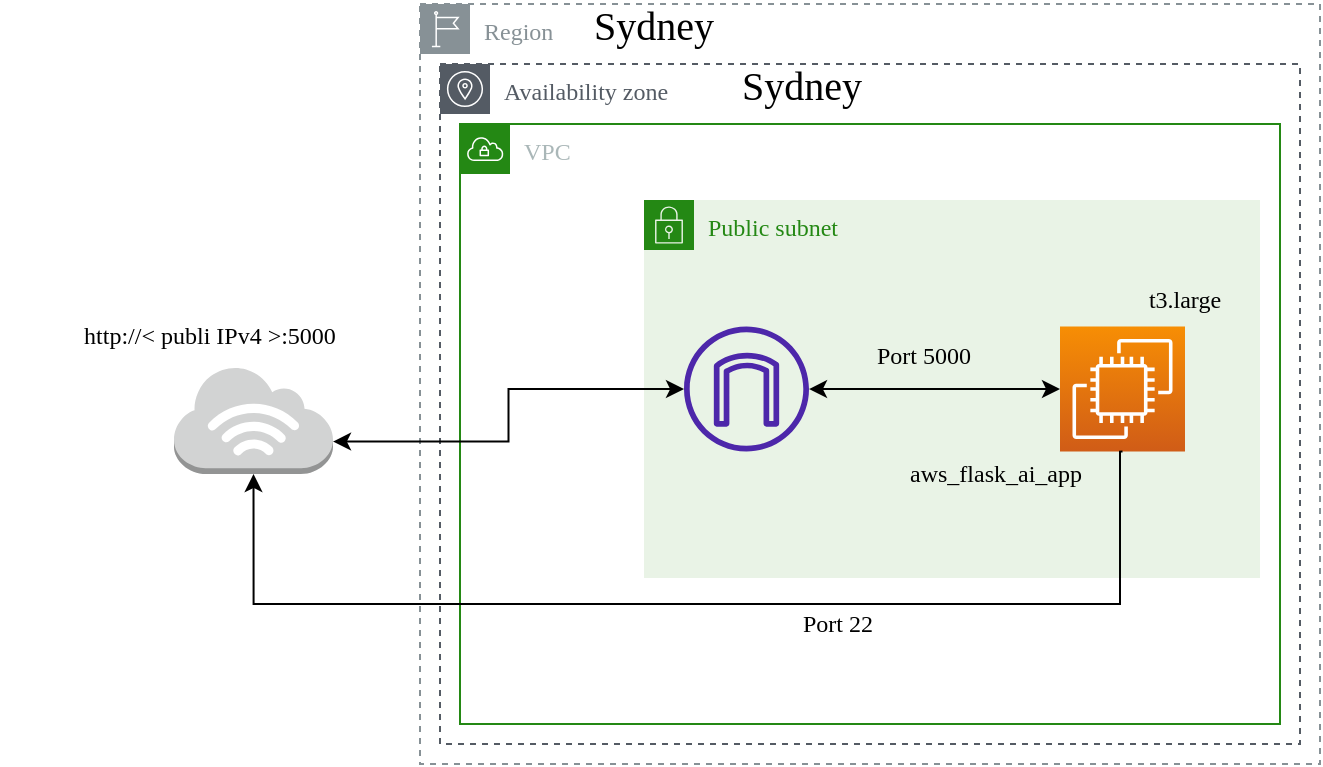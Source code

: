 <mxfile version="22.0.4" type="github">
  <diagram name="Page-1" id="_LPVEoF3XmgwlrlQNc1Z">
    <mxGraphModel dx="989" dy="566" grid="0" gridSize="10" guides="1" tooltips="1" connect="1" arrows="1" fold="1" page="1" pageScale="1" pageWidth="1600" pageHeight="900" math="0" shadow="0">
      <root>
        <mxCell id="0" />
        <mxCell id="1" parent="0" />
        <mxCell id="8saEMStAEFfvwQkuhHxn-32" value="Region" style="outlineConnect=0;gradientColor=none;html=1;whiteSpace=wrap;fontSize=12;fontStyle=0;shape=mxgraph.aws4.group;grIcon=mxgraph.aws4.group_region;strokeColor=#879196;fillColor=none;verticalAlign=top;align=left;spacingLeft=30;fontColor=#879196;dashed=1;hachureGap=4;fontFamily=Verdana;" parent="1" vertex="1">
          <mxGeometry x="350" y="230" width="450" height="380" as="geometry" />
        </mxCell>
        <mxCell id="8saEMStAEFfvwQkuhHxn-33" value="Sydney" style="text;html=1;strokeColor=none;fillColor=none;align=center;verticalAlign=middle;whiteSpace=wrap;rounded=0;fontSize=20;fontFamily=Verdana;" parent="1" vertex="1">
          <mxGeometry x="432" y="230" width="70" height="20" as="geometry" />
        </mxCell>
        <mxCell id="8saEMStAEFfvwQkuhHxn-34" value="Availability zone" style="outlineConnect=0;gradientColor=none;html=1;whiteSpace=wrap;fontSize=12;fontStyle=0;shape=mxgraph.aws4.group;grIcon=mxgraph.aws4.group_availability_zone;strokeColor=#545B64;fillColor=none;verticalAlign=top;align=left;spacingLeft=30;fontColor=#545B64;dashed=1;hachureGap=4;fontFamily=Verdana;" parent="1" vertex="1">
          <mxGeometry x="360" y="260" width="430" height="340" as="geometry" />
        </mxCell>
        <mxCell id="8saEMStAEFfvwQkuhHxn-35" value="Sydney&lt;font style=&quot;font-size: 12px;&quot;&gt;&lt;/font&gt;" style="text;html=1;strokeColor=none;fillColor=none;align=center;verticalAlign=middle;whiteSpace=wrap;rounded=0;fontSize=20;fontFamily=Verdana;" parent="1" vertex="1">
          <mxGeometry x="502" y="260" width="78" height="20" as="geometry" />
        </mxCell>
        <mxCell id="8saEMStAEFfvwQkuhHxn-36" value="VPC" style="points=[[0,0],[0.25,0],[0.5,0],[0.75,0],[1,0],[1,0.25],[1,0.5],[1,0.75],[1,1],[0.75,1],[0.5,1],[0.25,1],[0,1],[0,0.75],[0,0.5],[0,0.25]];outlineConnect=0;gradientColor=none;html=1;whiteSpace=wrap;fontSize=12;fontStyle=0;container=1;pointerEvents=0;collapsible=0;recursiveResize=0;shape=mxgraph.aws4.group;grIcon=mxgraph.aws4.group_vpc;strokeColor=#248814;fillColor=none;verticalAlign=top;align=left;spacingLeft=30;fontColor=#AAB7B8;dashed=0;hachureGap=4;fontFamily=Verdana;" parent="1" vertex="1">
          <mxGeometry x="370" y="290" width="410" height="300" as="geometry" />
        </mxCell>
        <mxCell id="8saEMStAEFfvwQkuhHxn-42" value="Public subnet" style="points=[[0,0],[0.25,0],[0.5,0],[0.75,0],[1,0],[1,0.25],[1,0.5],[1,0.75],[1,1],[0.75,1],[0.5,1],[0.25,1],[0,1],[0,0.75],[0,0.5],[0,0.25]];outlineConnect=0;gradientColor=none;html=1;whiteSpace=wrap;fontSize=12;fontStyle=0;container=1;pointerEvents=0;collapsible=0;recursiveResize=0;shape=mxgraph.aws4.group;grIcon=mxgraph.aws4.group_security_group;grStroke=0;strokeColor=#248814;fillColor=#E9F3E6;verticalAlign=top;align=left;spacingLeft=30;fontColor=#248814;dashed=0;hachureGap=4;fontFamily=Verdana;" parent="8saEMStAEFfvwQkuhHxn-36" vertex="1">
          <mxGeometry x="92" y="38" width="308" height="189" as="geometry" />
        </mxCell>
        <mxCell id="8saEMStAEFfvwQkuhHxn-44" value="" style="points=[[0,0,0],[0.25,0,0],[0.5,0,0],[0.75,0,0],[1,0,0],[0,1,0],[0.25,1,0],[0.5,1,0],[0.75,1,0],[1,1,0],[0,0.25,0],[0,0.5,0],[0,0.75,0],[1,0.25,0],[1,0.5,0],[1,0.75,0]];outlineConnect=0;fontColor=#232F3E;gradientColor=#F78E04;gradientDirection=north;fillColor=#D05C17;strokeColor=#ffffff;dashed=0;verticalLabelPosition=bottom;verticalAlign=top;align=center;html=1;fontSize=12;fontStyle=0;aspect=fixed;shape=mxgraph.aws4.resourceIcon;resIcon=mxgraph.aws4.ec2;hachureGap=4;fontFamily=Verdana;" parent="8saEMStAEFfvwQkuhHxn-42" vertex="1">
          <mxGeometry x="208" y="63.25" width="62.5" height="62.5" as="geometry" />
        </mxCell>
        <mxCell id="8saEMStAEFfvwQkuhHxn-48" value="" style="edgeStyle=orthogonalEdgeStyle;rounded=0;orthogonalLoop=1;jettySize=auto;html=1;startArrow=classic;startFill=1;entryX=0;entryY=0.5;entryDx=0;entryDy=0;entryPerimeter=0;fontFamily=Verdana;" parent="8saEMStAEFfvwQkuhHxn-42" source="8saEMStAEFfvwQkuhHxn-49" target="8saEMStAEFfvwQkuhHxn-44" edge="1">
          <mxGeometry relative="1" as="geometry">
            <mxPoint x="146" y="94.5" as="targetPoint" />
          </mxGeometry>
        </mxCell>
        <mxCell id="8saEMStAEFfvwQkuhHxn-49" value="" style="sketch=0;outlineConnect=0;fontColor=#232F3E;gradientColor=none;fillColor=#4D27AA;strokeColor=none;dashed=0;verticalLabelPosition=bottom;verticalAlign=top;align=center;html=1;fontSize=12;fontStyle=0;aspect=fixed;pointerEvents=1;shape=mxgraph.aws4.internet_gateway;fontFamily=Verdana;" parent="8saEMStAEFfvwQkuhHxn-42" vertex="1">
          <mxGeometry x="20" y="63.25" width="62.5" height="62.5" as="geometry" />
        </mxCell>
        <mxCell id="8saEMStAEFfvwQkuhHxn-51" value="Port 5000" style="text;html=1;strokeColor=none;fillColor=none;align=center;verticalAlign=middle;whiteSpace=wrap;rounded=0;fontFamily=Verdana;" parent="8saEMStAEFfvwQkuhHxn-42" vertex="1">
          <mxGeometry x="70.5" y="63.25" width="137.5" height="30" as="geometry" />
        </mxCell>
        <mxCell id="8saEMStAEFfvwQkuhHxn-41" value="&lt;font&gt;t3.large&lt;/font&gt;" style="text;html=1;strokeColor=none;fillColor=none;align=center;verticalAlign=middle;whiteSpace=wrap;rounded=0;fontSize=12;fontFamily=Verdana;" parent="8saEMStAEFfvwQkuhHxn-42" vertex="1">
          <mxGeometry x="208" y="42" width="125" height="15" as="geometry" />
        </mxCell>
        <mxCell id="8saEMStAEFfvwQkuhHxn-55" value="" style="outlineConnect=0;dashed=0;verticalLabelPosition=bottom;verticalAlign=top;align=center;html=1;shape=mxgraph.aws3.internet_3;fillColor=#D2D3D3;gradientColor=none;fontFamily=Verdana;" parent="1" vertex="1">
          <mxGeometry x="227" y="411" width="79.5" height="54" as="geometry" />
        </mxCell>
        <mxCell id="8saEMStAEFfvwQkuhHxn-56" style="edgeStyle=orthogonalEdgeStyle;rounded=0;orthogonalLoop=1;jettySize=auto;html=1;entryX=1;entryY=0.7;entryDx=0;entryDy=0;entryPerimeter=0;startArrow=classic;startFill=1;fontFamily=Verdana;" parent="1" source="8saEMStAEFfvwQkuhHxn-49" target="8saEMStAEFfvwQkuhHxn-55" edge="1">
          <mxGeometry relative="1" as="geometry" />
        </mxCell>
        <mxCell id="8saEMStAEFfvwQkuhHxn-60" style="edgeStyle=orthogonalEdgeStyle;rounded=0;orthogonalLoop=1;jettySize=auto;html=1;exitX=0.5;exitY=1;exitDx=0;exitDy=0;exitPerimeter=0;entryX=0.5;entryY=1;entryDx=0;entryDy=0;entryPerimeter=0;fontFamily=Verdana;" parent="1" source="8saEMStAEFfvwQkuhHxn-44" target="8saEMStAEFfvwQkuhHxn-55" edge="1">
          <mxGeometry relative="1" as="geometry">
            <Array as="points">
              <mxPoint x="700" y="454" />
              <mxPoint x="700" y="530" />
              <mxPoint x="267" y="530" />
            </Array>
          </mxGeometry>
        </mxCell>
        <mxCell id="8saEMStAEFfvwQkuhHxn-62" value="Port 22" style="text;html=1;strokeColor=none;fillColor=none;align=center;verticalAlign=middle;whiteSpace=wrap;rounded=0;fontFamily=Verdana;" parent="1" vertex="1">
          <mxGeometry x="530" y="525" width="58" height="30" as="geometry" />
        </mxCell>
        <mxCell id="8saEMStAEFfvwQkuhHxn-65" value="aws_flask_ai_app" style="text;html=1;strokeColor=none;fillColor=none;align=center;verticalAlign=middle;whiteSpace=wrap;rounded=0;fontFamily=Verdana;" parent="1" vertex="1">
          <mxGeometry x="580" y="450" width="116" height="30" as="geometry" />
        </mxCell>
        <mxCell id="8saEMStAEFfvwQkuhHxn-66" value="http://&amp;lt; publi IPv4 &amp;gt;:5000" style="text;html=1;strokeColor=none;fillColor=none;align=center;verticalAlign=middle;whiteSpace=wrap;rounded=0;fontFamily=Verdana;" parent="1" vertex="1">
          <mxGeometry x="140" y="381" width="210" height="30" as="geometry" />
        </mxCell>
      </root>
    </mxGraphModel>
  </diagram>
</mxfile>
